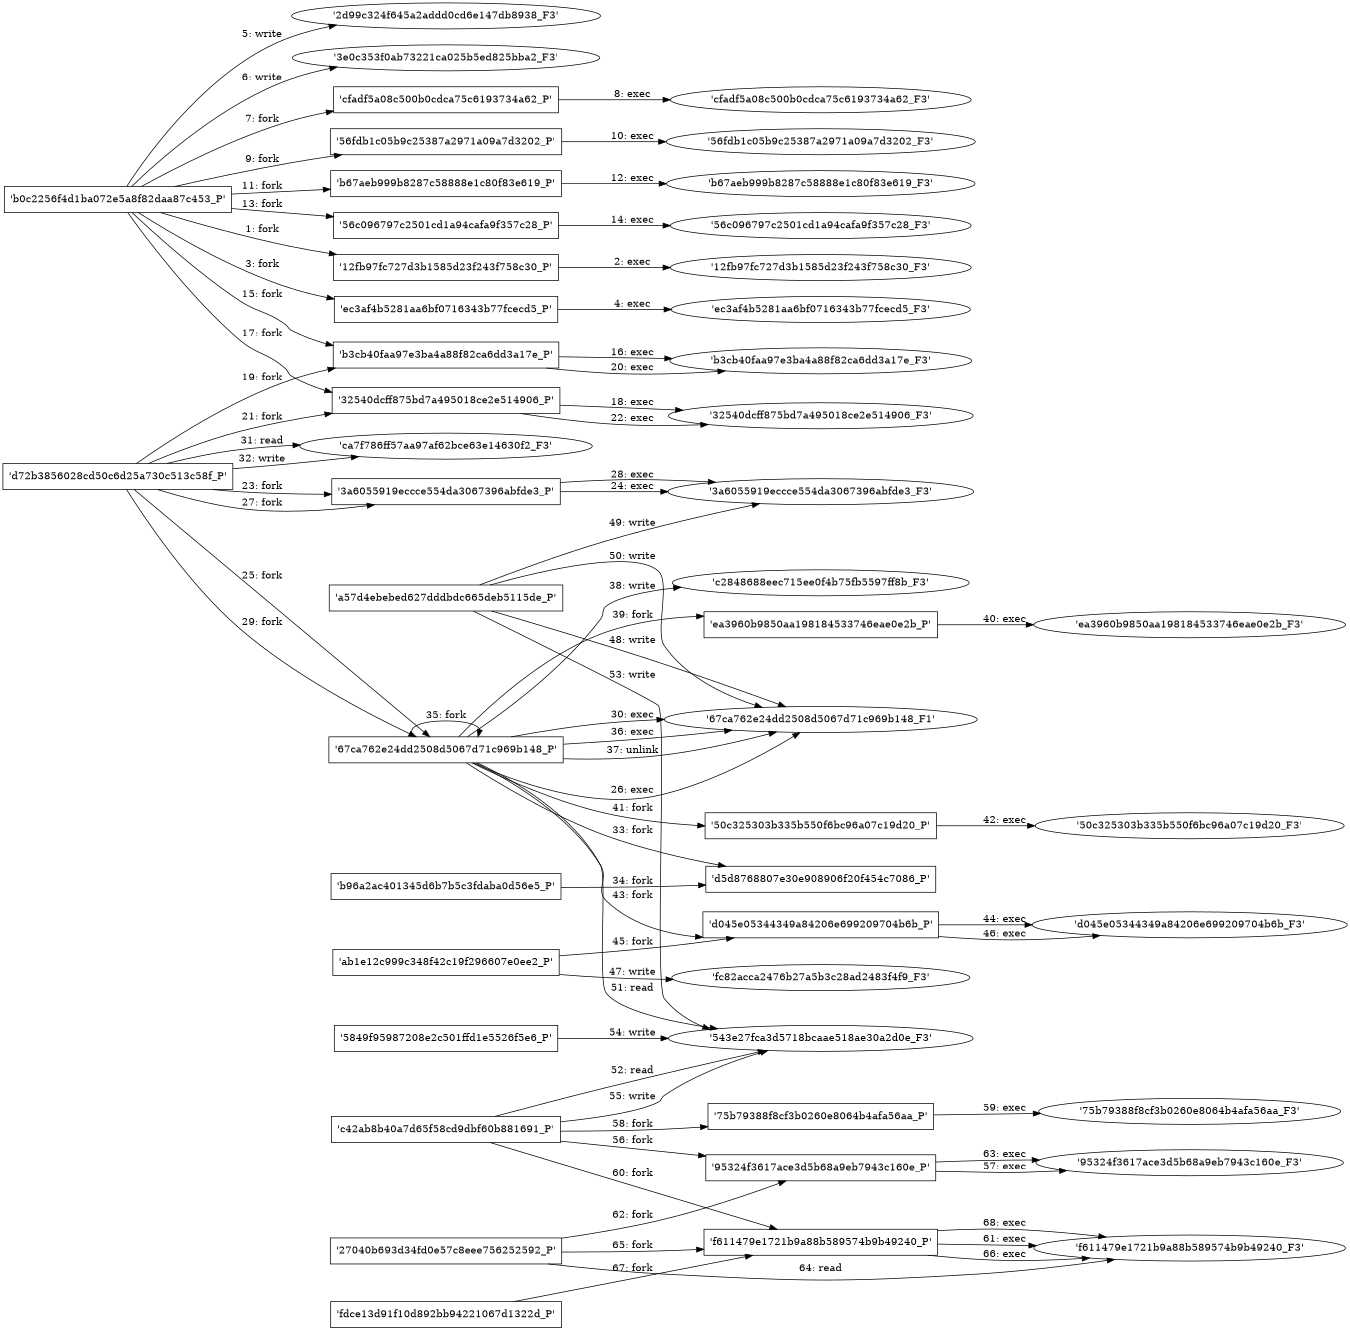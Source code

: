 digraph "D:\Learning\Paper\apt\基于CTI的攻击预警\Dataset\攻击图\ASGfromALLCTI\Threat Roundup for March 6 to March 13.dot" {
rankdir="LR"
size="9"
fixedsize="false"
splines="true"
nodesep=0.3
ranksep=0
fontsize=10
overlap="scalexy"
engine= "neato"
	"'b0c2256f4d1ba072e5a8f82daa87c453_P'" [node_type=Process shape=box]
	"'12fb97fc727d3b1585d23f243f758c30_P'" [node_type=Process shape=box]
	"'b0c2256f4d1ba072e5a8f82daa87c453_P'" -> "'12fb97fc727d3b1585d23f243f758c30_P'" [label="1: fork"]
	"'12fb97fc727d3b1585d23f243f758c30_P'" [node_type=Process shape=box]
	"'12fb97fc727d3b1585d23f243f758c30_F3'" [node_type=File shape=ellipse]
	"'12fb97fc727d3b1585d23f243f758c30_P'" -> "'12fb97fc727d3b1585d23f243f758c30_F3'" [label="2: exec"]
	"'b0c2256f4d1ba072e5a8f82daa87c453_P'" [node_type=Process shape=box]
	"'ec3af4b5281aa6bf0716343b77fcecd5_P'" [node_type=Process shape=box]
	"'b0c2256f4d1ba072e5a8f82daa87c453_P'" -> "'ec3af4b5281aa6bf0716343b77fcecd5_P'" [label="3: fork"]
	"'ec3af4b5281aa6bf0716343b77fcecd5_P'" [node_type=Process shape=box]
	"'ec3af4b5281aa6bf0716343b77fcecd5_F3'" [node_type=File shape=ellipse]
	"'ec3af4b5281aa6bf0716343b77fcecd5_P'" -> "'ec3af4b5281aa6bf0716343b77fcecd5_F3'" [label="4: exec"]
	"'2d99c324f645a2addd0cd6e147db8938_F3'" [node_type=file shape=ellipse]
	"'b0c2256f4d1ba072e5a8f82daa87c453_P'" [node_type=Process shape=box]
	"'b0c2256f4d1ba072e5a8f82daa87c453_P'" -> "'2d99c324f645a2addd0cd6e147db8938_F3'" [label="5: write"]
	"'3e0c353f0ab73221ca025b5ed825bba2_F3'" [node_type=file shape=ellipse]
	"'b0c2256f4d1ba072e5a8f82daa87c453_P'" [node_type=Process shape=box]
	"'b0c2256f4d1ba072e5a8f82daa87c453_P'" -> "'3e0c353f0ab73221ca025b5ed825bba2_F3'" [label="6: write"]
	"'b0c2256f4d1ba072e5a8f82daa87c453_P'" [node_type=Process shape=box]
	"'cfadf5a08c500b0cdca75c6193734a62_P'" [node_type=Process shape=box]
	"'b0c2256f4d1ba072e5a8f82daa87c453_P'" -> "'cfadf5a08c500b0cdca75c6193734a62_P'" [label="7: fork"]
	"'cfadf5a08c500b0cdca75c6193734a62_P'" [node_type=Process shape=box]
	"'cfadf5a08c500b0cdca75c6193734a62_F3'" [node_type=File shape=ellipse]
	"'cfadf5a08c500b0cdca75c6193734a62_P'" -> "'cfadf5a08c500b0cdca75c6193734a62_F3'" [label="8: exec"]
	"'b0c2256f4d1ba072e5a8f82daa87c453_P'" [node_type=Process shape=box]
	"'56fdb1c05b9c25387a2971a09a7d3202_P'" [node_type=Process shape=box]
	"'b0c2256f4d1ba072e5a8f82daa87c453_P'" -> "'56fdb1c05b9c25387a2971a09a7d3202_P'" [label="9: fork"]
	"'56fdb1c05b9c25387a2971a09a7d3202_P'" [node_type=Process shape=box]
	"'56fdb1c05b9c25387a2971a09a7d3202_F3'" [node_type=File shape=ellipse]
	"'56fdb1c05b9c25387a2971a09a7d3202_P'" -> "'56fdb1c05b9c25387a2971a09a7d3202_F3'" [label="10: exec"]
	"'b0c2256f4d1ba072e5a8f82daa87c453_P'" [node_type=Process shape=box]
	"'b67aeb999b8287c58888e1c80f83e619_P'" [node_type=Process shape=box]
	"'b0c2256f4d1ba072e5a8f82daa87c453_P'" -> "'b67aeb999b8287c58888e1c80f83e619_P'" [label="11: fork"]
	"'b67aeb999b8287c58888e1c80f83e619_P'" [node_type=Process shape=box]
	"'b67aeb999b8287c58888e1c80f83e619_F3'" [node_type=File shape=ellipse]
	"'b67aeb999b8287c58888e1c80f83e619_P'" -> "'b67aeb999b8287c58888e1c80f83e619_F3'" [label="12: exec"]
	"'b0c2256f4d1ba072e5a8f82daa87c453_P'" [node_type=Process shape=box]
	"'56c096797c2501cd1a94cafa9f357c28_P'" [node_type=Process shape=box]
	"'b0c2256f4d1ba072e5a8f82daa87c453_P'" -> "'56c096797c2501cd1a94cafa9f357c28_P'" [label="13: fork"]
	"'56c096797c2501cd1a94cafa9f357c28_P'" [node_type=Process shape=box]
	"'56c096797c2501cd1a94cafa9f357c28_F3'" [node_type=File shape=ellipse]
	"'56c096797c2501cd1a94cafa9f357c28_P'" -> "'56c096797c2501cd1a94cafa9f357c28_F3'" [label="14: exec"]
	"'b0c2256f4d1ba072e5a8f82daa87c453_P'" [node_type=Process shape=box]
	"'b3cb40faa97e3ba4a88f82ca6dd3a17e_P'" [node_type=Process shape=box]
	"'b0c2256f4d1ba072e5a8f82daa87c453_P'" -> "'b3cb40faa97e3ba4a88f82ca6dd3a17e_P'" [label="15: fork"]
	"'b3cb40faa97e3ba4a88f82ca6dd3a17e_P'" [node_type=Process shape=box]
	"'b3cb40faa97e3ba4a88f82ca6dd3a17e_F3'" [node_type=File shape=ellipse]
	"'b3cb40faa97e3ba4a88f82ca6dd3a17e_P'" -> "'b3cb40faa97e3ba4a88f82ca6dd3a17e_F3'" [label="16: exec"]
	"'b0c2256f4d1ba072e5a8f82daa87c453_P'" [node_type=Process shape=box]
	"'32540dcff875bd7a495018ce2e514906_P'" [node_type=Process shape=box]
	"'b0c2256f4d1ba072e5a8f82daa87c453_P'" -> "'32540dcff875bd7a495018ce2e514906_P'" [label="17: fork"]
	"'32540dcff875bd7a495018ce2e514906_P'" [node_type=Process shape=box]
	"'32540dcff875bd7a495018ce2e514906_F3'" [node_type=File shape=ellipse]
	"'32540dcff875bd7a495018ce2e514906_P'" -> "'32540dcff875bd7a495018ce2e514906_F3'" [label="18: exec"]
	"'d72b3856028cd50c6d25a730c513c58f_P'" [node_type=Process shape=box]
	"'b3cb40faa97e3ba4a88f82ca6dd3a17e_P'" [node_type=Process shape=box]
	"'d72b3856028cd50c6d25a730c513c58f_P'" -> "'b3cb40faa97e3ba4a88f82ca6dd3a17e_P'" [label="19: fork"]
	"'b3cb40faa97e3ba4a88f82ca6dd3a17e_P'" [node_type=Process shape=box]
	"'b3cb40faa97e3ba4a88f82ca6dd3a17e_F3'" [node_type=File shape=ellipse]
	"'b3cb40faa97e3ba4a88f82ca6dd3a17e_P'" -> "'b3cb40faa97e3ba4a88f82ca6dd3a17e_F3'" [label="20: exec"]
	"'d72b3856028cd50c6d25a730c513c58f_P'" [node_type=Process shape=box]
	"'32540dcff875bd7a495018ce2e514906_P'" [node_type=Process shape=box]
	"'d72b3856028cd50c6d25a730c513c58f_P'" -> "'32540dcff875bd7a495018ce2e514906_P'" [label="21: fork"]
	"'32540dcff875bd7a495018ce2e514906_P'" [node_type=Process shape=box]
	"'32540dcff875bd7a495018ce2e514906_F3'" [node_type=File shape=ellipse]
	"'32540dcff875bd7a495018ce2e514906_P'" -> "'32540dcff875bd7a495018ce2e514906_F3'" [label="22: exec"]
	"'d72b3856028cd50c6d25a730c513c58f_P'" [node_type=Process shape=box]
	"'3a6055919eccce554da3067396abfde3_P'" [node_type=Process shape=box]
	"'d72b3856028cd50c6d25a730c513c58f_P'" -> "'3a6055919eccce554da3067396abfde3_P'" [label="23: fork"]
	"'3a6055919eccce554da3067396abfde3_P'" [node_type=Process shape=box]
	"'3a6055919eccce554da3067396abfde3_F3'" [node_type=File shape=ellipse]
	"'3a6055919eccce554da3067396abfde3_P'" -> "'3a6055919eccce554da3067396abfde3_F3'" [label="24: exec"]
	"'d72b3856028cd50c6d25a730c513c58f_P'" [node_type=Process shape=box]
	"'67ca762e24dd2508d5067d71c969b148_P'" [node_type=Process shape=box]
	"'d72b3856028cd50c6d25a730c513c58f_P'" -> "'67ca762e24dd2508d5067d71c969b148_P'" [label="25: fork"]
	"'67ca762e24dd2508d5067d71c969b148_P'" [node_type=Process shape=box]
	"'67ca762e24dd2508d5067d71c969b148_F1'" [node_type=File shape=ellipse]
	"'67ca762e24dd2508d5067d71c969b148_P'" -> "'67ca762e24dd2508d5067d71c969b148_F1'" [label="26: exec"]
	"'d72b3856028cd50c6d25a730c513c58f_P'" [node_type=Process shape=box]
	"'3a6055919eccce554da3067396abfde3_P'" [node_type=Process shape=box]
	"'d72b3856028cd50c6d25a730c513c58f_P'" -> "'3a6055919eccce554da3067396abfde3_P'" [label="27: fork"]
	"'3a6055919eccce554da3067396abfde3_P'" [node_type=Process shape=box]
	"'3a6055919eccce554da3067396abfde3_F3'" [node_type=File shape=ellipse]
	"'3a6055919eccce554da3067396abfde3_P'" -> "'3a6055919eccce554da3067396abfde3_F3'" [label="28: exec"]
	"'d72b3856028cd50c6d25a730c513c58f_P'" [node_type=Process shape=box]
	"'67ca762e24dd2508d5067d71c969b148_P'" [node_type=Process shape=box]
	"'d72b3856028cd50c6d25a730c513c58f_P'" -> "'67ca762e24dd2508d5067d71c969b148_P'" [label="29: fork"]
	"'67ca762e24dd2508d5067d71c969b148_P'" [node_type=Process shape=box]
	"'67ca762e24dd2508d5067d71c969b148_F1'" [node_type=File shape=ellipse]
	"'67ca762e24dd2508d5067d71c969b148_P'" -> "'67ca762e24dd2508d5067d71c969b148_F1'" [label="30: exec"]
	"'ca7f786ff57aa97af62bce63e14630f2_F3'" [node_type=file shape=ellipse]
	"'d72b3856028cd50c6d25a730c513c58f_P'" [node_type=Process shape=box]
	"'d72b3856028cd50c6d25a730c513c58f_P'" -> "'ca7f786ff57aa97af62bce63e14630f2_F3'" [label="31: read"]
	"'ca7f786ff57aa97af62bce63e14630f2_F3'" [node_type=file shape=ellipse]
	"'d72b3856028cd50c6d25a730c513c58f_P'" [node_type=Process shape=box]
	"'d72b3856028cd50c6d25a730c513c58f_P'" -> "'ca7f786ff57aa97af62bce63e14630f2_F3'" [label="32: write"]
	"'67ca762e24dd2508d5067d71c969b148_P'" [node_type=Process shape=box]
	"'d5d8768807e30e908906f20f454c7086_P'" [node_type=Process shape=box]
	"'67ca762e24dd2508d5067d71c969b148_P'" -> "'d5d8768807e30e908906f20f454c7086_P'" [label="33: fork"]
	"'b96a2ac401345d6b7b5c3fdaba0d56e5_P'" [node_type=Process shape=box]
	"'d5d8768807e30e908906f20f454c7086_P'" [node_type=Process shape=box]
	"'b96a2ac401345d6b7b5c3fdaba0d56e5_P'" -> "'d5d8768807e30e908906f20f454c7086_P'" [label="34: fork"]
	"'67ca762e24dd2508d5067d71c969b148_P'" [node_type=Process shape=box]
	"'67ca762e24dd2508d5067d71c969b148_P'" [node_type=Process shape=box]
	"'67ca762e24dd2508d5067d71c969b148_P'" -> "'67ca762e24dd2508d5067d71c969b148_P'" [label="35: fork"]
	"'67ca762e24dd2508d5067d71c969b148_P'" [node_type=Process shape=box]
	"'67ca762e24dd2508d5067d71c969b148_F1'" [node_type=File shape=ellipse]
	"'67ca762e24dd2508d5067d71c969b148_P'" -> "'67ca762e24dd2508d5067d71c969b148_F1'" [label="36: exec"]
	"'67ca762e24dd2508d5067d71c969b148_F1'" [node_type=file shape=ellipse]
	"'67ca762e24dd2508d5067d71c969b148_P'" [node_type=Process shape=box]
	"'67ca762e24dd2508d5067d71c969b148_P'" -> "'67ca762e24dd2508d5067d71c969b148_F1'" [label="37: unlink"]
	"'c2848688eec715ee0f4b75fb5597ff8b_F3'" [node_type=file shape=ellipse]
	"'67ca762e24dd2508d5067d71c969b148_P'" [node_type=Process shape=box]
	"'67ca762e24dd2508d5067d71c969b148_P'" -> "'c2848688eec715ee0f4b75fb5597ff8b_F3'" [label="38: write"]
	"'67ca762e24dd2508d5067d71c969b148_P'" [node_type=Process shape=box]
	"'ea3960b9850aa198184533746eae0e2b_P'" [node_type=Process shape=box]
	"'67ca762e24dd2508d5067d71c969b148_P'" -> "'ea3960b9850aa198184533746eae0e2b_P'" [label="39: fork"]
	"'ea3960b9850aa198184533746eae0e2b_P'" [node_type=Process shape=box]
	"'ea3960b9850aa198184533746eae0e2b_F3'" [node_type=File shape=ellipse]
	"'ea3960b9850aa198184533746eae0e2b_P'" -> "'ea3960b9850aa198184533746eae0e2b_F3'" [label="40: exec"]
	"'67ca762e24dd2508d5067d71c969b148_P'" [node_type=Process shape=box]
	"'50c325303b335b550f6bc96a07c19d20_P'" [node_type=Process shape=box]
	"'67ca762e24dd2508d5067d71c969b148_P'" -> "'50c325303b335b550f6bc96a07c19d20_P'" [label="41: fork"]
	"'50c325303b335b550f6bc96a07c19d20_P'" [node_type=Process shape=box]
	"'50c325303b335b550f6bc96a07c19d20_F3'" [node_type=File shape=ellipse]
	"'50c325303b335b550f6bc96a07c19d20_P'" -> "'50c325303b335b550f6bc96a07c19d20_F3'" [label="42: exec"]
	"'67ca762e24dd2508d5067d71c969b148_P'" [node_type=Process shape=box]
	"'d045e05344349a84206e699209704b6b_P'" [node_type=Process shape=box]
	"'67ca762e24dd2508d5067d71c969b148_P'" -> "'d045e05344349a84206e699209704b6b_P'" [label="43: fork"]
	"'d045e05344349a84206e699209704b6b_P'" [node_type=Process shape=box]
	"'d045e05344349a84206e699209704b6b_F3'" [node_type=File shape=ellipse]
	"'d045e05344349a84206e699209704b6b_P'" -> "'d045e05344349a84206e699209704b6b_F3'" [label="44: exec"]
	"'ab1e12c999c348f42c19f296607e0ee2_P'" [node_type=Process shape=box]
	"'d045e05344349a84206e699209704b6b_P'" [node_type=Process shape=box]
	"'ab1e12c999c348f42c19f296607e0ee2_P'" -> "'d045e05344349a84206e699209704b6b_P'" [label="45: fork"]
	"'d045e05344349a84206e699209704b6b_P'" [node_type=Process shape=box]
	"'d045e05344349a84206e699209704b6b_F3'" [node_type=File shape=ellipse]
	"'d045e05344349a84206e699209704b6b_P'" -> "'d045e05344349a84206e699209704b6b_F3'" [label="46: exec"]
	"'fc82acca2476b27a5b3c28ad2483f4f9_F3'" [node_type=file shape=ellipse]
	"'ab1e12c999c348f42c19f296607e0ee2_P'" [node_type=Process shape=box]
	"'ab1e12c999c348f42c19f296607e0ee2_P'" -> "'fc82acca2476b27a5b3c28ad2483f4f9_F3'" [label="47: write"]
	"'67ca762e24dd2508d5067d71c969b148_F1'" [node_type=file shape=ellipse]
	"'a57d4ebebed627dddbdc665deb5115de_P'" [node_type=Process shape=box]
	"'a57d4ebebed627dddbdc665deb5115de_P'" -> "'67ca762e24dd2508d5067d71c969b148_F1'" [label="48: write"]
	"'3a6055919eccce554da3067396abfde3_F3'" [node_type=file shape=ellipse]
	"'a57d4ebebed627dddbdc665deb5115de_P'" [node_type=Process shape=box]
	"'a57d4ebebed627dddbdc665deb5115de_P'" -> "'3a6055919eccce554da3067396abfde3_F3'" [label="49: write"]
	"'67ca762e24dd2508d5067d71c969b148_F1'" [node_type=file shape=ellipse]
	"'a57d4ebebed627dddbdc665deb5115de_P'" [node_type=Process shape=box]
	"'a57d4ebebed627dddbdc665deb5115de_P'" -> "'67ca762e24dd2508d5067d71c969b148_F1'" [label="50: write"]
	"'543e27fca3d5718bcaae518ae30a2d0e_F3'" [node_type=file shape=ellipse]
	"'67ca762e24dd2508d5067d71c969b148_P'" [node_type=Process shape=box]
	"'67ca762e24dd2508d5067d71c969b148_P'" -> "'543e27fca3d5718bcaae518ae30a2d0e_F3'" [label="51: read"]
	"'543e27fca3d5718bcaae518ae30a2d0e_F3'" [node_type=file shape=ellipse]
	"'c42ab8b40a7d65f58cd9dbf60b881691_P'" [node_type=Process shape=box]
	"'c42ab8b40a7d65f58cd9dbf60b881691_P'" -> "'543e27fca3d5718bcaae518ae30a2d0e_F3'" [label="52: read"]
	"'543e27fca3d5718bcaae518ae30a2d0e_F3'" [node_type=file shape=ellipse]
	"'a57d4ebebed627dddbdc665deb5115de_P'" [node_type=Process shape=box]
	"'a57d4ebebed627dddbdc665deb5115de_P'" -> "'543e27fca3d5718bcaae518ae30a2d0e_F3'" [label="53: write"]
	"'543e27fca3d5718bcaae518ae30a2d0e_F3'" [node_type=file shape=ellipse]
	"'5849f95987208e2c501ffd1e5526f5e6_P'" [node_type=Process shape=box]
	"'5849f95987208e2c501ffd1e5526f5e6_P'" -> "'543e27fca3d5718bcaae518ae30a2d0e_F3'" [label="54: write"]
	"'543e27fca3d5718bcaae518ae30a2d0e_F3'" [node_type=file shape=ellipse]
	"'c42ab8b40a7d65f58cd9dbf60b881691_P'" [node_type=Process shape=box]
	"'c42ab8b40a7d65f58cd9dbf60b881691_P'" -> "'543e27fca3d5718bcaae518ae30a2d0e_F3'" [label="55: write"]
	"'c42ab8b40a7d65f58cd9dbf60b881691_P'" [node_type=Process shape=box]
	"'95324f3617ace3d5b68a9eb7943c160e_P'" [node_type=Process shape=box]
	"'c42ab8b40a7d65f58cd9dbf60b881691_P'" -> "'95324f3617ace3d5b68a9eb7943c160e_P'" [label="56: fork"]
	"'95324f3617ace3d5b68a9eb7943c160e_P'" [node_type=Process shape=box]
	"'95324f3617ace3d5b68a9eb7943c160e_F3'" [node_type=File shape=ellipse]
	"'95324f3617ace3d5b68a9eb7943c160e_P'" -> "'95324f3617ace3d5b68a9eb7943c160e_F3'" [label="57: exec"]
	"'c42ab8b40a7d65f58cd9dbf60b881691_P'" [node_type=Process shape=box]
	"'75b79388f8cf3b0260e8064b4afa56aa_P'" [node_type=Process shape=box]
	"'c42ab8b40a7d65f58cd9dbf60b881691_P'" -> "'75b79388f8cf3b0260e8064b4afa56aa_P'" [label="58: fork"]
	"'75b79388f8cf3b0260e8064b4afa56aa_P'" [node_type=Process shape=box]
	"'75b79388f8cf3b0260e8064b4afa56aa_F3'" [node_type=File shape=ellipse]
	"'75b79388f8cf3b0260e8064b4afa56aa_P'" -> "'75b79388f8cf3b0260e8064b4afa56aa_F3'" [label="59: exec"]
	"'c42ab8b40a7d65f58cd9dbf60b881691_P'" [node_type=Process shape=box]
	"'f611479e1721b9a88b589574b9b49240_P'" [node_type=Process shape=box]
	"'c42ab8b40a7d65f58cd9dbf60b881691_P'" -> "'f611479e1721b9a88b589574b9b49240_P'" [label="60: fork"]
	"'f611479e1721b9a88b589574b9b49240_P'" [node_type=Process shape=box]
	"'f611479e1721b9a88b589574b9b49240_F3'" [node_type=File shape=ellipse]
	"'f611479e1721b9a88b589574b9b49240_P'" -> "'f611479e1721b9a88b589574b9b49240_F3'" [label="61: exec"]
	"'27040b693d34fd0e57c8eee756252592_P'" [node_type=Process shape=box]
	"'95324f3617ace3d5b68a9eb7943c160e_P'" [node_type=Process shape=box]
	"'27040b693d34fd0e57c8eee756252592_P'" -> "'95324f3617ace3d5b68a9eb7943c160e_P'" [label="62: fork"]
	"'95324f3617ace3d5b68a9eb7943c160e_P'" [node_type=Process shape=box]
	"'95324f3617ace3d5b68a9eb7943c160e_F3'" [node_type=File shape=ellipse]
	"'95324f3617ace3d5b68a9eb7943c160e_P'" -> "'95324f3617ace3d5b68a9eb7943c160e_F3'" [label="63: exec"]
	"'f611479e1721b9a88b589574b9b49240_F3'" [node_type=file shape=ellipse]
	"'27040b693d34fd0e57c8eee756252592_P'" [node_type=Process shape=box]
	"'27040b693d34fd0e57c8eee756252592_P'" -> "'f611479e1721b9a88b589574b9b49240_F3'" [label="64: read"]
	"'27040b693d34fd0e57c8eee756252592_P'" [node_type=Process shape=box]
	"'f611479e1721b9a88b589574b9b49240_P'" [node_type=Process shape=box]
	"'27040b693d34fd0e57c8eee756252592_P'" -> "'f611479e1721b9a88b589574b9b49240_P'" [label="65: fork"]
	"'f611479e1721b9a88b589574b9b49240_P'" [node_type=Process shape=box]
	"'f611479e1721b9a88b589574b9b49240_F3'" [node_type=File shape=ellipse]
	"'f611479e1721b9a88b589574b9b49240_P'" -> "'f611479e1721b9a88b589574b9b49240_F3'" [label="66: exec"]
	"'fdce13d91f10d892bb94221067d1322d_P'" [node_type=Process shape=box]
	"'f611479e1721b9a88b589574b9b49240_P'" [node_type=Process shape=box]
	"'fdce13d91f10d892bb94221067d1322d_P'" -> "'f611479e1721b9a88b589574b9b49240_P'" [label="67: fork"]
	"'f611479e1721b9a88b589574b9b49240_P'" [node_type=Process shape=box]
	"'f611479e1721b9a88b589574b9b49240_F3'" [node_type=File shape=ellipse]
	"'f611479e1721b9a88b589574b9b49240_P'" -> "'f611479e1721b9a88b589574b9b49240_F3'" [label="68: exec"]
}
